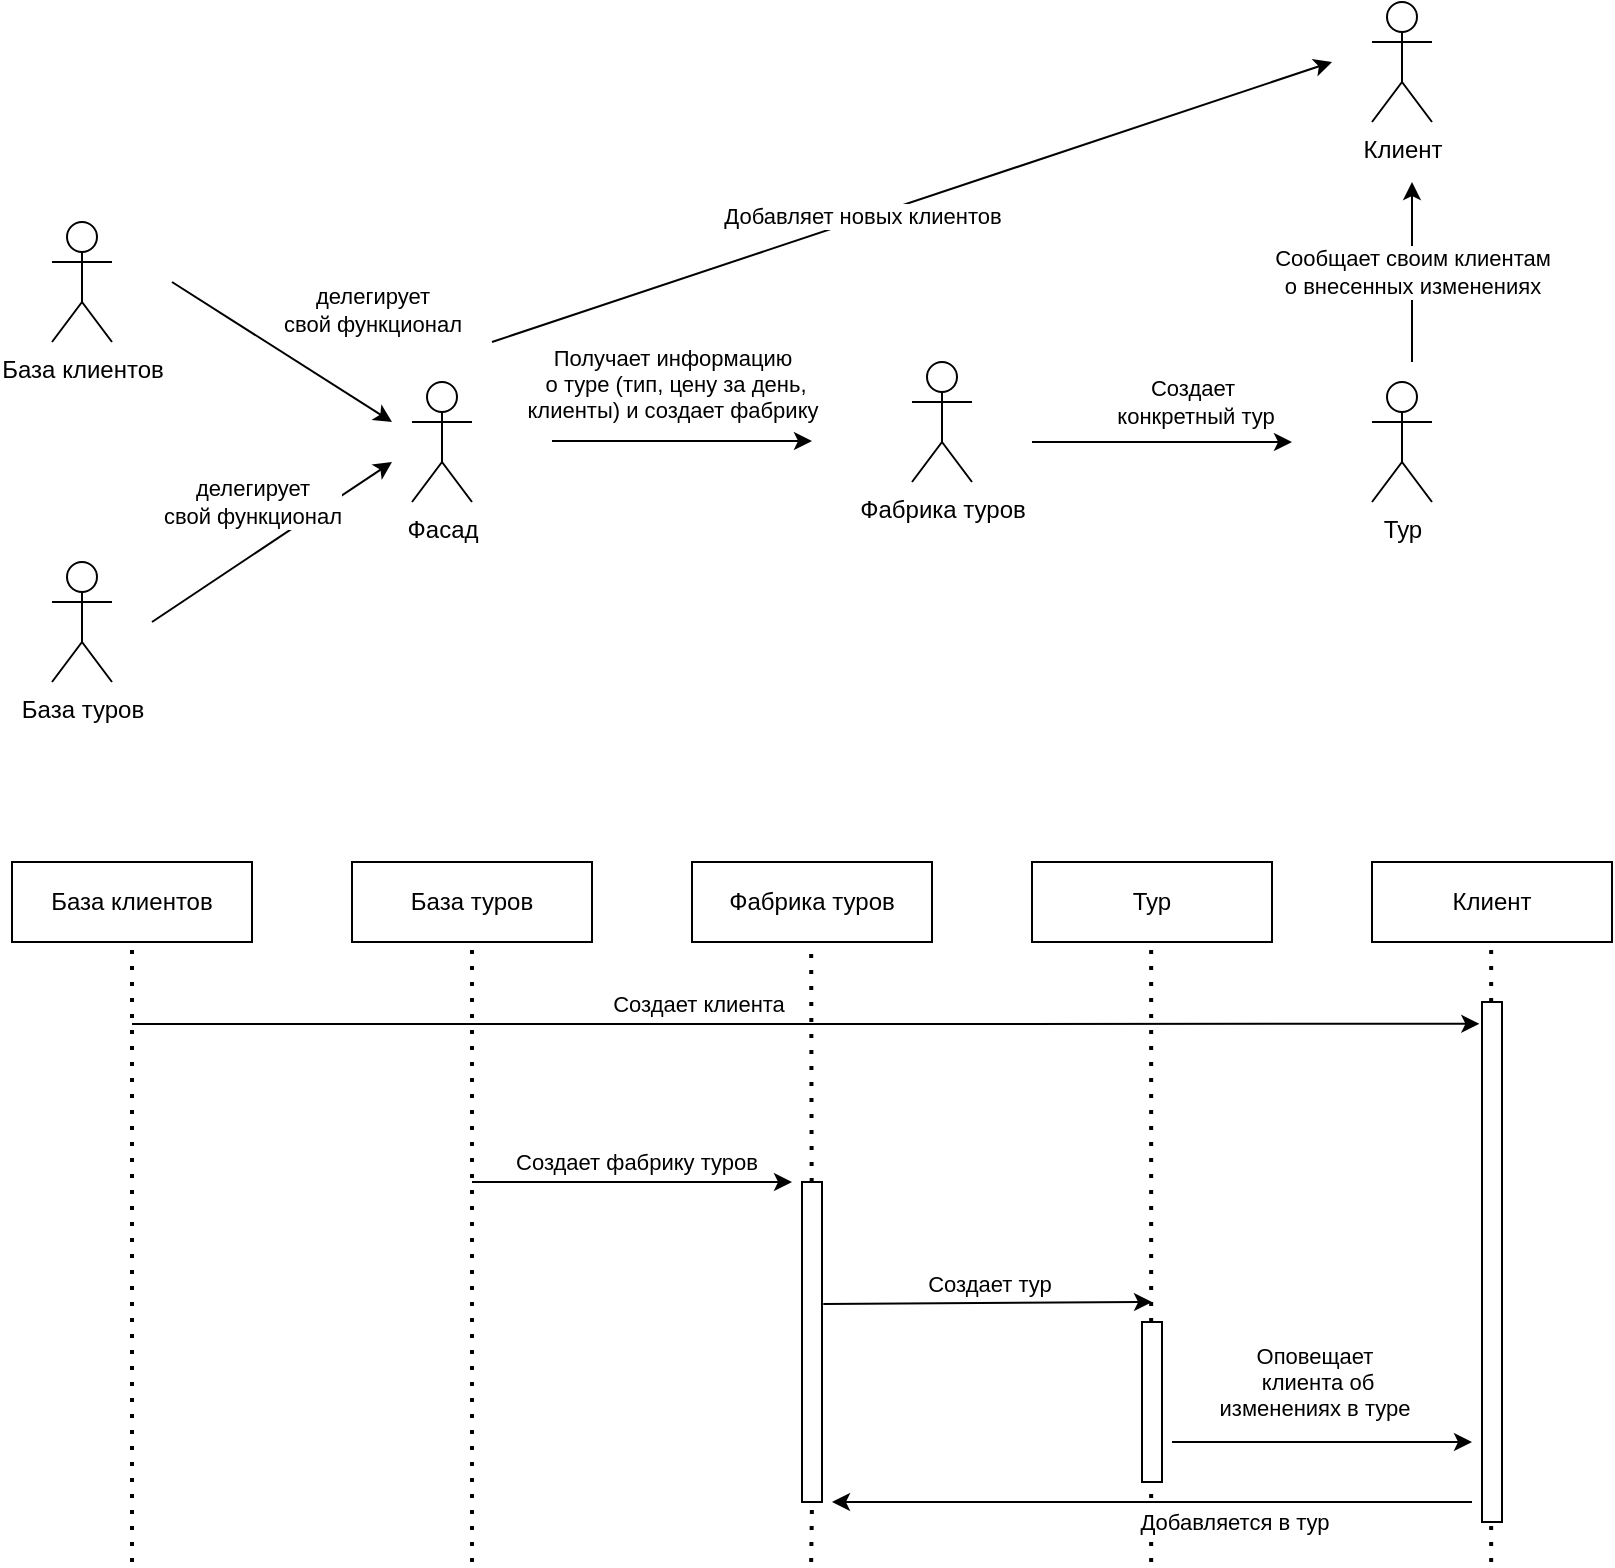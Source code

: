 <mxfile version="17.2.4" type="device"><diagram id="MNFbB_95GLzA0_M8Ytmw" name="Page-1"><mxGraphModel dx="865" dy="456" grid="1" gridSize="10" guides="1" tooltips="1" connect="1" arrows="1" fold="1" page="1" pageScale="1" pageWidth="827" pageHeight="1169" math="0" shadow="0"><root><mxCell id="0"/><mxCell id="1" parent="0"/><mxCell id="Hb7DfOSYYr22E7tTKHMi-1" value="Фабрика туров" style="shape=umlActor;verticalLabelPosition=bottom;verticalAlign=top;html=1;outlineConnect=0;" vertex="1" parent="1"><mxGeometry x="550" y="320" width="30" height="60" as="geometry"/></mxCell><mxCell id="Hb7DfOSYYr22E7tTKHMi-2" value="Тур" style="shape=umlActor;verticalLabelPosition=bottom;verticalAlign=top;html=1;outlineConnect=0;" vertex="1" parent="1"><mxGeometry x="780" y="330" width="30" height="60" as="geometry"/></mxCell><mxCell id="Hb7DfOSYYr22E7tTKHMi-3" value="Клиент" style="shape=umlActor;verticalLabelPosition=bottom;verticalAlign=top;html=1;outlineConnect=0;" vertex="1" parent="1"><mxGeometry x="780" y="140" width="30" height="60" as="geometry"/></mxCell><mxCell id="Hb7DfOSYYr22E7tTKHMi-4" value="" style="endArrow=classic;html=1;rounded=0;" edge="1" parent="1"><mxGeometry width="50" height="50" relative="1" as="geometry"><mxPoint x="370" y="359.5" as="sourcePoint"/><mxPoint x="500" y="359.5" as="targetPoint"/></mxGeometry></mxCell><mxCell id="Hb7DfOSYYr22E7tTKHMi-5" value="Получает информацию&lt;br&gt;&amp;nbsp;о туре (тип, цену за день,&lt;br&gt;клиенты) и создает фабрику" style="edgeLabel;html=1;align=center;verticalAlign=middle;resizable=0;points=[];" vertex="1" connectable="0" parent="Hb7DfOSYYr22E7tTKHMi-4"><mxGeometry x="-0.249" y="-2" relative="1" as="geometry"><mxPoint x="11" y="-31" as="offset"/></mxGeometry></mxCell><mxCell id="Hb7DfOSYYr22E7tTKHMi-8" value="Фасад" style="shape=umlActor;verticalLabelPosition=bottom;verticalAlign=top;html=1;outlineConnect=0;" vertex="1" parent="1"><mxGeometry x="300" y="330" width="30" height="60" as="geometry"/></mxCell><mxCell id="Hb7DfOSYYr22E7tTKHMi-9" value="База клиентов" style="shape=umlActor;verticalLabelPosition=bottom;verticalAlign=top;html=1;outlineConnect=0;" vertex="1" parent="1"><mxGeometry x="120" y="250" width="30" height="60" as="geometry"/></mxCell><mxCell id="Hb7DfOSYYr22E7tTKHMi-10" value="База туров" style="shape=umlActor;verticalLabelPosition=bottom;verticalAlign=top;html=1;outlineConnect=0;" vertex="1" parent="1"><mxGeometry x="120" y="420" width="30" height="60" as="geometry"/></mxCell><mxCell id="Hb7DfOSYYr22E7tTKHMi-14" value="делегирует &lt;br&gt;свой функционал" style="endArrow=classic;html=1;rounded=0;" edge="1" parent="1"><mxGeometry x="0.038" y="22" width="50" height="50" relative="1" as="geometry"><mxPoint x="170" y="450" as="sourcePoint"/><mxPoint x="290" y="370" as="targetPoint"/><mxPoint as="offset"/></mxGeometry></mxCell><mxCell id="Hb7DfOSYYr22E7tTKHMi-15" value="делегирует &lt;br&gt;свой функционал" style="endArrow=classic;html=1;rounded=0;" edge="1" parent="1"><mxGeometry x="0.402" y="42" width="50" height="50" relative="1" as="geometry"><mxPoint x="180" y="280" as="sourcePoint"/><mxPoint x="290" y="350" as="targetPoint"/><Array as="points"/><mxPoint as="offset"/></mxGeometry></mxCell><mxCell id="Hb7DfOSYYr22E7tTKHMi-16" value="Создает&lt;br&gt;&amp;nbsp;конкретный тур" style="endArrow=classic;html=1;rounded=0;" edge="1" parent="1"><mxGeometry x="0.231" y="20" width="50" height="50" relative="1" as="geometry"><mxPoint x="610" y="360" as="sourcePoint"/><mxPoint x="740" y="360" as="targetPoint"/><mxPoint as="offset"/></mxGeometry></mxCell><mxCell id="Hb7DfOSYYr22E7tTKHMi-20" value="Сообщает своим клиентам &lt;br&gt;о внесенных изменениях" style="endArrow=classic;html=1;rounded=0;" edge="1" parent="1"><mxGeometry width="50" height="50" relative="1" as="geometry"><mxPoint x="800" y="320" as="sourcePoint"/><mxPoint x="800" y="230" as="targetPoint"/></mxGeometry></mxCell><mxCell id="Hb7DfOSYYr22E7tTKHMi-22" value="" style="endArrow=classic;html=1;rounded=0;" edge="1" parent="1"><mxGeometry width="50" height="50" relative="1" as="geometry"><mxPoint x="340" y="310" as="sourcePoint"/><mxPoint x="760" y="170" as="targetPoint"/></mxGeometry></mxCell><mxCell id="Hb7DfOSYYr22E7tTKHMi-23" value="Добавляет новых клиентов" style="edgeLabel;html=1;align=center;verticalAlign=middle;resizable=0;points=[];" vertex="1" connectable="0" parent="Hb7DfOSYYr22E7tTKHMi-22"><mxGeometry x="-0.121" y="2" relative="1" as="geometry"><mxPoint x="1" as="offset"/></mxGeometry></mxCell><mxCell id="Hb7DfOSYYr22E7tTKHMi-25" value="Фабрика туров" style="rounded=0;whiteSpace=wrap;html=1;" vertex="1" parent="1"><mxGeometry x="440" y="570" width="120" height="40" as="geometry"/></mxCell><mxCell id="Hb7DfOSYYr22E7tTKHMi-26" value="Тур" style="rounded=0;whiteSpace=wrap;html=1;" vertex="1" parent="1"><mxGeometry x="610" y="570" width="120" height="40" as="geometry"/></mxCell><mxCell id="Hb7DfOSYYr22E7tTKHMi-27" value="База туров" style="rounded=0;whiteSpace=wrap;html=1;" vertex="1" parent="1"><mxGeometry x="270" y="570" width="120" height="40" as="geometry"/></mxCell><mxCell id="Hb7DfOSYYr22E7tTKHMi-28" value="База клиентов" style="rounded=0;whiteSpace=wrap;html=1;" vertex="1" parent="1"><mxGeometry x="100" y="570" width="120" height="40" as="geometry"/></mxCell><mxCell id="Hb7DfOSYYr22E7tTKHMi-29" value="Клиент" style="rounded=0;whiteSpace=wrap;html=1;" vertex="1" parent="1"><mxGeometry x="780" y="570" width="120" height="40" as="geometry"/></mxCell><mxCell id="Hb7DfOSYYr22E7tTKHMi-31" value="" style="endArrow=none;dashed=1;html=1;dashPattern=1 3;strokeWidth=2;rounded=0;entryX=0.5;entryY=1;entryDx=0;entryDy=0;" edge="1" parent="1" target="Hb7DfOSYYr22E7tTKHMi-28"><mxGeometry width="50" height="50" relative="1" as="geometry"><mxPoint x="160" y="920" as="sourcePoint"/><mxPoint x="390" y="650" as="targetPoint"/></mxGeometry></mxCell><mxCell id="Hb7DfOSYYr22E7tTKHMi-32" value="" style="endArrow=none;dashed=1;html=1;dashPattern=1 3;strokeWidth=2;rounded=0;entryX=0.5;entryY=1;entryDx=0;entryDy=0;" edge="1" parent="1"><mxGeometry width="50" height="50" relative="1" as="geometry"><mxPoint x="330" y="920" as="sourcePoint"/><mxPoint x="330" y="610" as="targetPoint"/></mxGeometry></mxCell><mxCell id="Hb7DfOSYYr22E7tTKHMi-33" value="" style="endArrow=none;dashed=1;html=1;dashPattern=1 3;strokeWidth=2;rounded=0;entryX=0.5;entryY=1;entryDx=0;entryDy=0;startArrow=none;" edge="1" parent="1" source="Hb7DfOSYYr22E7tTKHMi-43"><mxGeometry width="50" height="50" relative="1" as="geometry"><mxPoint x="499.58" y="920" as="sourcePoint"/><mxPoint x="499.58" y="610" as="targetPoint"/></mxGeometry></mxCell><mxCell id="Hb7DfOSYYr22E7tTKHMi-34" value="" style="endArrow=none;dashed=1;html=1;dashPattern=1 3;strokeWidth=2;rounded=0;entryX=0.5;entryY=1;entryDx=0;entryDy=0;" edge="1" parent="1"><mxGeometry width="50" height="50" relative="1" as="geometry"><mxPoint x="669.58" y="920" as="sourcePoint"/><mxPoint x="669.58" y="610" as="targetPoint"/></mxGeometry></mxCell><mxCell id="Hb7DfOSYYr22E7tTKHMi-35" value="" style="endArrow=none;dashed=1;html=1;dashPattern=1 3;strokeWidth=2;rounded=0;entryX=0.5;entryY=1;entryDx=0;entryDy=0;" edge="1" parent="1"><mxGeometry width="50" height="50" relative="1" as="geometry"><mxPoint x="839.58" y="920" as="sourcePoint"/><mxPoint x="839.58" y="610" as="targetPoint"/></mxGeometry></mxCell><mxCell id="Hb7DfOSYYr22E7tTKHMi-37" value="" style="rounded=0;whiteSpace=wrap;html=1;" vertex="1" parent="1"><mxGeometry x="835" y="640" width="10" height="260" as="geometry"/></mxCell><mxCell id="Hb7DfOSYYr22E7tTKHMi-38" value="" style="endArrow=classic;html=1;rounded=0;entryX=-0.133;entryY=0.042;entryDx=0;entryDy=0;entryPerimeter=0;" edge="1" parent="1" target="Hb7DfOSYYr22E7tTKHMi-37"><mxGeometry width="50" height="50" relative="1" as="geometry"><mxPoint x="160" y="651" as="sourcePoint"/><mxPoint x="830" y="650" as="targetPoint"/></mxGeometry></mxCell><mxCell id="Hb7DfOSYYr22E7tTKHMi-39" value="Создает клиента" style="edgeLabel;html=1;align=center;verticalAlign=middle;resizable=0;points=[];" vertex="1" connectable="0" parent="Hb7DfOSYYr22E7tTKHMi-38"><mxGeometry x="-0.162" relative="1" as="geometry"><mxPoint y="-10" as="offset"/></mxGeometry></mxCell><mxCell id="Hb7DfOSYYr22E7tTKHMi-40" value="" style="endArrow=classic;html=1;rounded=0;" edge="1" parent="1"><mxGeometry width="50" height="50" relative="1" as="geometry"><mxPoint x="330" y="730" as="sourcePoint"/><mxPoint x="490" y="730" as="targetPoint"/></mxGeometry></mxCell><mxCell id="Hb7DfOSYYr22E7tTKHMi-41" value="Создает фабрику туров" style="edgeLabel;html=1;align=center;verticalAlign=middle;resizable=0;points=[];" vertex="1" connectable="0" parent="Hb7DfOSYYr22E7tTKHMi-40"><mxGeometry x="0.131" y="-1" relative="1" as="geometry"><mxPoint x="-9" y="-11" as="offset"/></mxGeometry></mxCell><mxCell id="Hb7DfOSYYr22E7tTKHMi-43" value="" style="rounded=0;whiteSpace=wrap;html=1;" vertex="1" parent="1"><mxGeometry x="495" y="730" width="10" height="160" as="geometry"/></mxCell><mxCell id="Hb7DfOSYYr22E7tTKHMi-44" value="" style="endArrow=none;dashed=1;html=1;dashPattern=1 3;strokeWidth=2;rounded=0;entryX=0.5;entryY=1;entryDx=0;entryDy=0;" edge="1" parent="1" target="Hb7DfOSYYr22E7tTKHMi-43"><mxGeometry width="50" height="50" relative="1" as="geometry"><mxPoint x="499.58" y="920" as="sourcePoint"/><mxPoint x="499.58" y="610" as="targetPoint"/></mxGeometry></mxCell><mxCell id="Hb7DfOSYYr22E7tTKHMi-45" value="" style="endArrow=classic;html=1;rounded=0;exitX=1.067;exitY=0.381;exitDx=0;exitDy=0;exitPerimeter=0;" edge="1" parent="1" source="Hb7DfOSYYr22E7tTKHMi-43"><mxGeometry width="50" height="50" relative="1" as="geometry"><mxPoint x="400" y="780" as="sourcePoint"/><mxPoint x="670" y="790" as="targetPoint"/></mxGeometry></mxCell><mxCell id="Hb7DfOSYYr22E7tTKHMi-46" value="Создает тур&amp;nbsp;" style="edgeLabel;html=1;align=center;verticalAlign=middle;resizable=0;points=[];" vertex="1" connectable="0" parent="Hb7DfOSYYr22E7tTKHMi-45"><mxGeometry x="0.162" relative="1" as="geometry"><mxPoint x="-11" y="-10" as="offset"/></mxGeometry></mxCell><mxCell id="Hb7DfOSYYr22E7tTKHMi-47" value="" style="rounded=0;whiteSpace=wrap;html=1;" vertex="1" parent="1"><mxGeometry x="665" y="800" width="10" height="80" as="geometry"/></mxCell><mxCell id="Hb7DfOSYYr22E7tTKHMi-49" value="" style="endArrow=classic;html=1;rounded=0;" edge="1" parent="1"><mxGeometry width="50" height="50" relative="1" as="geometry"><mxPoint x="680" y="860" as="sourcePoint"/><mxPoint x="830" y="860" as="targetPoint"/></mxGeometry></mxCell><mxCell id="Hb7DfOSYYr22E7tTKHMi-50" value="Оповещает&lt;br&gt;&amp;nbsp;клиента об &lt;br&gt;изменениях в туре" style="edgeLabel;html=1;align=center;verticalAlign=middle;resizable=0;points=[];" vertex="1" connectable="0" parent="Hb7DfOSYYr22E7tTKHMi-49"><mxGeometry x="0.1" y="1" relative="1" as="geometry"><mxPoint x="-12" y="-29" as="offset"/></mxGeometry></mxCell><mxCell id="Hb7DfOSYYr22E7tTKHMi-52" value="" style="endArrow=classic;html=1;rounded=0;" edge="1" parent="1"><mxGeometry width="50" height="50" relative="1" as="geometry"><mxPoint x="830" y="890" as="sourcePoint"/><mxPoint x="510" y="890" as="targetPoint"/></mxGeometry></mxCell><mxCell id="Hb7DfOSYYr22E7tTKHMi-53" value="Добавляется в тур" style="edgeLabel;html=1;align=center;verticalAlign=middle;resizable=0;points=[];" vertex="1" connectable="0" parent="Hb7DfOSYYr22E7tTKHMi-52"><mxGeometry x="-0.427" y="3" relative="1" as="geometry"><mxPoint x="-28" y="7" as="offset"/></mxGeometry></mxCell></root></mxGraphModel></diagram></mxfile>